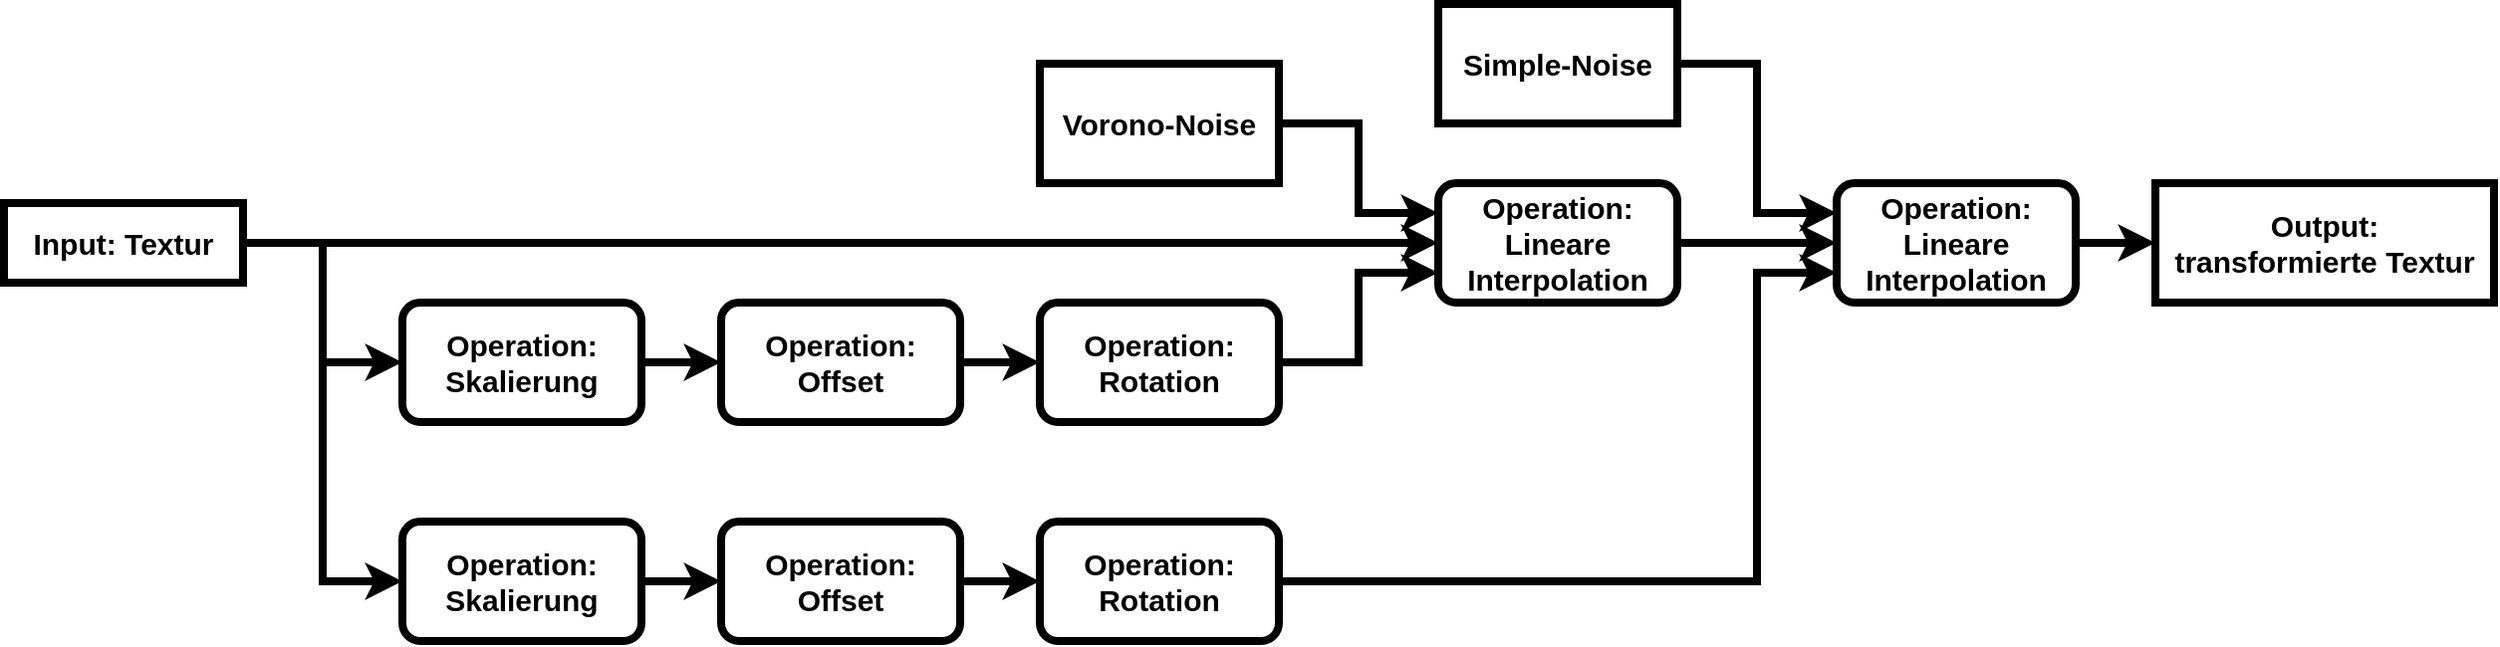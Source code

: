 <mxfile version="21.6.9" type="device">
  <diagram name="Seite-1" id="BR2Rp6PyL2SB_ZXEMMr0">
    <mxGraphModel dx="2514" dy="887" grid="1" gridSize="10" guides="1" tooltips="1" connect="1" arrows="1" fold="1" page="1" pageScale="1" pageWidth="827" pageHeight="1169" math="0" shadow="0">
      <root>
        <mxCell id="0" />
        <mxCell id="1" parent="0" />
        <mxCell id="ghjeCqhREolXWBaHiYRA-24" style="edgeStyle=orthogonalEdgeStyle;rounded=0;orthogonalLoop=1;jettySize=auto;html=1;exitX=1;exitY=0.5;exitDx=0;exitDy=0;entryX=0;entryY=0.5;entryDx=0;entryDy=0;strokeWidth=4;fontSize=15;fontStyle=1" parent="1" source="ghjeCqhREolXWBaHiYRA-3" target="ghjeCqhREolXWBaHiYRA-23" edge="1">
          <mxGeometry relative="1" as="geometry" />
        </mxCell>
        <mxCell id="ghjeCqhREolXWBaHiYRA-33" style="edgeStyle=orthogonalEdgeStyle;rounded=0;orthogonalLoop=1;jettySize=auto;html=1;exitX=1;exitY=0.5;exitDx=0;exitDy=0;entryX=0;entryY=0.5;entryDx=0;entryDy=0;strokeWidth=4;fontSize=15;fontStyle=1" parent="1" source="ghjeCqhREolXWBaHiYRA-3" target="ghjeCqhREolXWBaHiYRA-4" edge="1">
          <mxGeometry relative="1" as="geometry" />
        </mxCell>
        <mxCell id="ghjeCqhREolXWBaHiYRA-34" style="edgeStyle=orthogonalEdgeStyle;rounded=0;orthogonalLoop=1;jettySize=auto;html=1;exitX=1;exitY=0.5;exitDx=0;exitDy=0;entryX=0;entryY=0.5;entryDx=0;entryDy=0;strokeWidth=4;fontSize=15;fontStyle=1" parent="1" source="ghjeCqhREolXWBaHiYRA-3" target="ghjeCqhREolXWBaHiYRA-28" edge="1">
          <mxGeometry relative="1" as="geometry">
            <Array as="points">
              <mxPoint x="160" y="260" />
              <mxPoint x="160" y="430" />
            </Array>
          </mxGeometry>
        </mxCell>
        <mxCell id="ghjeCqhREolXWBaHiYRA-3" value="&lt;div style=&quot;font-size: 15px;&quot;&gt;Input: Textur&lt;/div&gt;" style="whiteSpace=wrap;html=1;strokeWidth=4;fontSize=15;fontStyle=1" parent="1" vertex="1">
          <mxGeometry y="240" width="120" height="40" as="geometry" />
        </mxCell>
        <mxCell id="ghjeCqhREolXWBaHiYRA-9" style="edgeStyle=orthogonalEdgeStyle;rounded=0;orthogonalLoop=1;jettySize=auto;html=1;exitX=1;exitY=0.5;exitDx=0;exitDy=0;entryX=0;entryY=0.5;entryDx=0;entryDy=0;strokeWidth=4;fontSize=15;fontStyle=1" parent="1" source="ghjeCqhREolXWBaHiYRA-4" target="ghjeCqhREolXWBaHiYRA-8" edge="1">
          <mxGeometry relative="1" as="geometry" />
        </mxCell>
        <mxCell id="ghjeCqhREolXWBaHiYRA-4" value="&lt;div style=&quot;font-size: 15px;&quot;&gt;Operation: Skalierung&lt;/div&gt;" style="rounded=1;whiteSpace=wrap;html=1;strokeWidth=4;fontSize=15;fontStyle=1" parent="1" vertex="1">
          <mxGeometry x="200" y="290" width="120" height="60" as="geometry" />
        </mxCell>
        <mxCell id="ghjeCqhREolXWBaHiYRA-11" style="edgeStyle=orthogonalEdgeStyle;rounded=0;orthogonalLoop=1;jettySize=auto;html=1;exitX=1;exitY=0.5;exitDx=0;exitDy=0;entryX=0;entryY=0.5;entryDx=0;entryDy=0;strokeWidth=4;fontSize=15;fontStyle=1" parent="1" source="ghjeCqhREolXWBaHiYRA-8" target="ghjeCqhREolXWBaHiYRA-10" edge="1">
          <mxGeometry relative="1" as="geometry" />
        </mxCell>
        <mxCell id="ghjeCqhREolXWBaHiYRA-8" value="&lt;div style=&quot;font-size: 15px;&quot;&gt;Operation:&lt;/div&gt;&lt;div style=&quot;font-size: 15px;&quot;&gt;Offset&lt;/div&gt;" style="rounded=1;whiteSpace=wrap;html=1;strokeWidth=4;fontSize=15;fontStyle=1" parent="1" vertex="1">
          <mxGeometry x="360" y="290" width="120" height="60" as="geometry" />
        </mxCell>
        <mxCell id="ghjeCqhREolXWBaHiYRA-25" style="edgeStyle=orthogonalEdgeStyle;rounded=0;orthogonalLoop=1;jettySize=auto;html=1;exitX=1;exitY=0.5;exitDx=0;exitDy=0;entryX=0;entryY=0.75;entryDx=0;entryDy=0;strokeWidth=4;fontSize=15;fontStyle=1" parent="1" source="ghjeCqhREolXWBaHiYRA-10" target="ghjeCqhREolXWBaHiYRA-23" edge="1">
          <mxGeometry relative="1" as="geometry" />
        </mxCell>
        <mxCell id="ghjeCqhREolXWBaHiYRA-10" value="&lt;div style=&quot;font-size: 15px;&quot;&gt;Operation:&lt;/div&gt;&lt;div style=&quot;font-size: 15px;&quot;&gt;Rotation&lt;/div&gt;" style="rounded=1;whiteSpace=wrap;html=1;strokeWidth=4;fontSize=15;fontStyle=1" parent="1" vertex="1">
          <mxGeometry x="520" y="290" width="120" height="60" as="geometry" />
        </mxCell>
        <mxCell id="ghjeCqhREolXWBaHiYRA-12" value="Output:&lt;br&gt;transformierte Textur" style="rounded=0;whiteSpace=wrap;html=1;strokeWidth=4;fontSize=15;fontStyle=1" parent="1" vertex="1">
          <mxGeometry x="1080" y="230" width="170" height="60" as="geometry" />
        </mxCell>
        <mxCell id="ghjeCqhREolXWBaHiYRA-26" style="edgeStyle=orthogonalEdgeStyle;rounded=0;orthogonalLoop=1;jettySize=auto;html=1;exitX=1;exitY=0.5;exitDx=0;exitDy=0;entryX=0;entryY=0.25;entryDx=0;entryDy=0;strokeWidth=4;fontSize=15;fontStyle=1" parent="1" source="ghjeCqhREolXWBaHiYRA-20" target="ghjeCqhREolXWBaHiYRA-23" edge="1">
          <mxGeometry relative="1" as="geometry" />
        </mxCell>
        <mxCell id="ghjeCqhREolXWBaHiYRA-20" value="&lt;div style=&quot;font-size: 15px;&quot;&gt;Vorono-Noise&lt;/div&gt;" style="whiteSpace=wrap;html=1;strokeWidth=4;fontSize=15;fontStyle=1" parent="1" vertex="1">
          <mxGeometry x="520" y="170" width="120" height="60" as="geometry" />
        </mxCell>
        <mxCell id="ghjeCqhREolXWBaHiYRA-38" style="edgeStyle=orthogonalEdgeStyle;rounded=0;orthogonalLoop=1;jettySize=auto;html=1;exitX=1;exitY=0.5;exitDx=0;exitDy=0;entryX=0;entryY=0.5;entryDx=0;entryDy=0;strokeWidth=4;fontSize=15;fontStyle=1" parent="1" source="ghjeCqhREolXWBaHiYRA-23" target="ghjeCqhREolXWBaHiYRA-36" edge="1">
          <mxGeometry relative="1" as="geometry" />
        </mxCell>
        <mxCell id="ghjeCqhREolXWBaHiYRA-23" value="&lt;div style=&quot;font-size: 15px;&quot;&gt;Operation:&lt;/div&gt;&lt;div style=&quot;font-size: 15px;&quot;&gt;Lineare Interpolation&lt;/div&gt;" style="rounded=1;whiteSpace=wrap;html=1;strokeWidth=4;fontSize=15;fontStyle=1" parent="1" vertex="1">
          <mxGeometry x="720" y="230" width="120" height="60" as="geometry" />
        </mxCell>
        <mxCell id="ghjeCqhREolXWBaHiYRA-27" style="edgeStyle=orthogonalEdgeStyle;rounded=0;orthogonalLoop=1;jettySize=auto;html=1;exitX=1;exitY=0.5;exitDx=0;exitDy=0;entryX=0;entryY=0.5;entryDx=0;entryDy=0;strokeWidth=4;fontSize=15;fontStyle=1" parent="1" source="ghjeCqhREolXWBaHiYRA-28" target="ghjeCqhREolXWBaHiYRA-30" edge="1">
          <mxGeometry relative="1" as="geometry" />
        </mxCell>
        <mxCell id="ghjeCqhREolXWBaHiYRA-28" value="&lt;div style=&quot;font-size: 15px;&quot;&gt;Operation: Skalierung&lt;/div&gt;" style="rounded=1;whiteSpace=wrap;html=1;strokeWidth=4;fontSize=15;fontStyle=1" parent="1" vertex="1">
          <mxGeometry x="200" y="400" width="120" height="60" as="geometry" />
        </mxCell>
        <mxCell id="ghjeCqhREolXWBaHiYRA-29" style="edgeStyle=orthogonalEdgeStyle;rounded=0;orthogonalLoop=1;jettySize=auto;html=1;exitX=1;exitY=0.5;exitDx=0;exitDy=0;entryX=0;entryY=0.5;entryDx=0;entryDy=0;strokeWidth=4;fontSize=15;fontStyle=1" parent="1" source="ghjeCqhREolXWBaHiYRA-30" target="ghjeCqhREolXWBaHiYRA-31" edge="1">
          <mxGeometry relative="1" as="geometry" />
        </mxCell>
        <mxCell id="ghjeCqhREolXWBaHiYRA-30" value="&lt;div style=&quot;font-size: 15px;&quot;&gt;Operation:&lt;/div&gt;&lt;div style=&quot;font-size: 15px;&quot;&gt;Offset&lt;/div&gt;" style="rounded=1;whiteSpace=wrap;html=1;strokeWidth=4;fontSize=15;fontStyle=1" parent="1" vertex="1">
          <mxGeometry x="360" y="400" width="120" height="60" as="geometry" />
        </mxCell>
        <mxCell id="ghjeCqhREolXWBaHiYRA-39" style="edgeStyle=orthogonalEdgeStyle;rounded=0;orthogonalLoop=1;jettySize=auto;html=1;exitX=1;exitY=0.5;exitDx=0;exitDy=0;entryX=0;entryY=0.75;entryDx=0;entryDy=0;strokeWidth=4;fontSize=15;fontStyle=1" parent="1" source="ghjeCqhREolXWBaHiYRA-31" target="ghjeCqhREolXWBaHiYRA-36" edge="1">
          <mxGeometry relative="1" as="geometry">
            <Array as="points">
              <mxPoint x="880" y="430" />
              <mxPoint x="880" y="275" />
            </Array>
          </mxGeometry>
        </mxCell>
        <mxCell id="ghjeCqhREolXWBaHiYRA-31" value="&lt;div style=&quot;font-size: 15px;&quot;&gt;Operation:&lt;/div&gt;&lt;div style=&quot;font-size: 15px;&quot;&gt;Rotation&lt;/div&gt;" style="rounded=1;whiteSpace=wrap;html=1;strokeWidth=4;fontSize=15;fontStyle=1" parent="1" vertex="1">
          <mxGeometry x="520" y="400" width="120" height="60" as="geometry" />
        </mxCell>
        <mxCell id="ghjeCqhREolXWBaHiYRA-37" style="edgeStyle=orthogonalEdgeStyle;rounded=0;orthogonalLoop=1;jettySize=auto;html=1;exitX=1;exitY=0.5;exitDx=0;exitDy=0;entryX=0;entryY=0.25;entryDx=0;entryDy=0;strokeWidth=4;fontSize=15;fontStyle=1" parent="1" source="ghjeCqhREolXWBaHiYRA-35" target="ghjeCqhREolXWBaHiYRA-36" edge="1">
          <mxGeometry relative="1" as="geometry" />
        </mxCell>
        <mxCell id="ghjeCqhREolXWBaHiYRA-35" value="&lt;div style=&quot;font-size: 15px;&quot;&gt;Simple-Noise&lt;/div&gt;" style="whiteSpace=wrap;html=1;strokeWidth=4;fontSize=15;fontStyle=1" parent="1" vertex="1">
          <mxGeometry x="720" y="140" width="120" height="60" as="geometry" />
        </mxCell>
        <mxCell id="ghjeCqhREolXWBaHiYRA-41" style="edgeStyle=orthogonalEdgeStyle;rounded=0;orthogonalLoop=1;jettySize=auto;html=1;exitX=1;exitY=0.5;exitDx=0;exitDy=0;entryX=0;entryY=0.5;entryDx=0;entryDy=0;strokeWidth=4;fontSize=15;fontStyle=1" parent="1" source="ghjeCqhREolXWBaHiYRA-36" target="ghjeCqhREolXWBaHiYRA-12" edge="1">
          <mxGeometry relative="1" as="geometry" />
        </mxCell>
        <mxCell id="ghjeCqhREolXWBaHiYRA-36" value="&lt;div style=&quot;font-size: 15px;&quot;&gt;Operation:&lt;/div&gt;&lt;div style=&quot;font-size: 15px;&quot;&gt;Lineare Interpolation&lt;/div&gt;" style="rounded=1;whiteSpace=wrap;html=1;strokeWidth=4;fontSize=15;fontStyle=1" parent="1" vertex="1">
          <mxGeometry x="920" y="230" width="120" height="60" as="geometry" />
        </mxCell>
      </root>
    </mxGraphModel>
  </diagram>
</mxfile>
